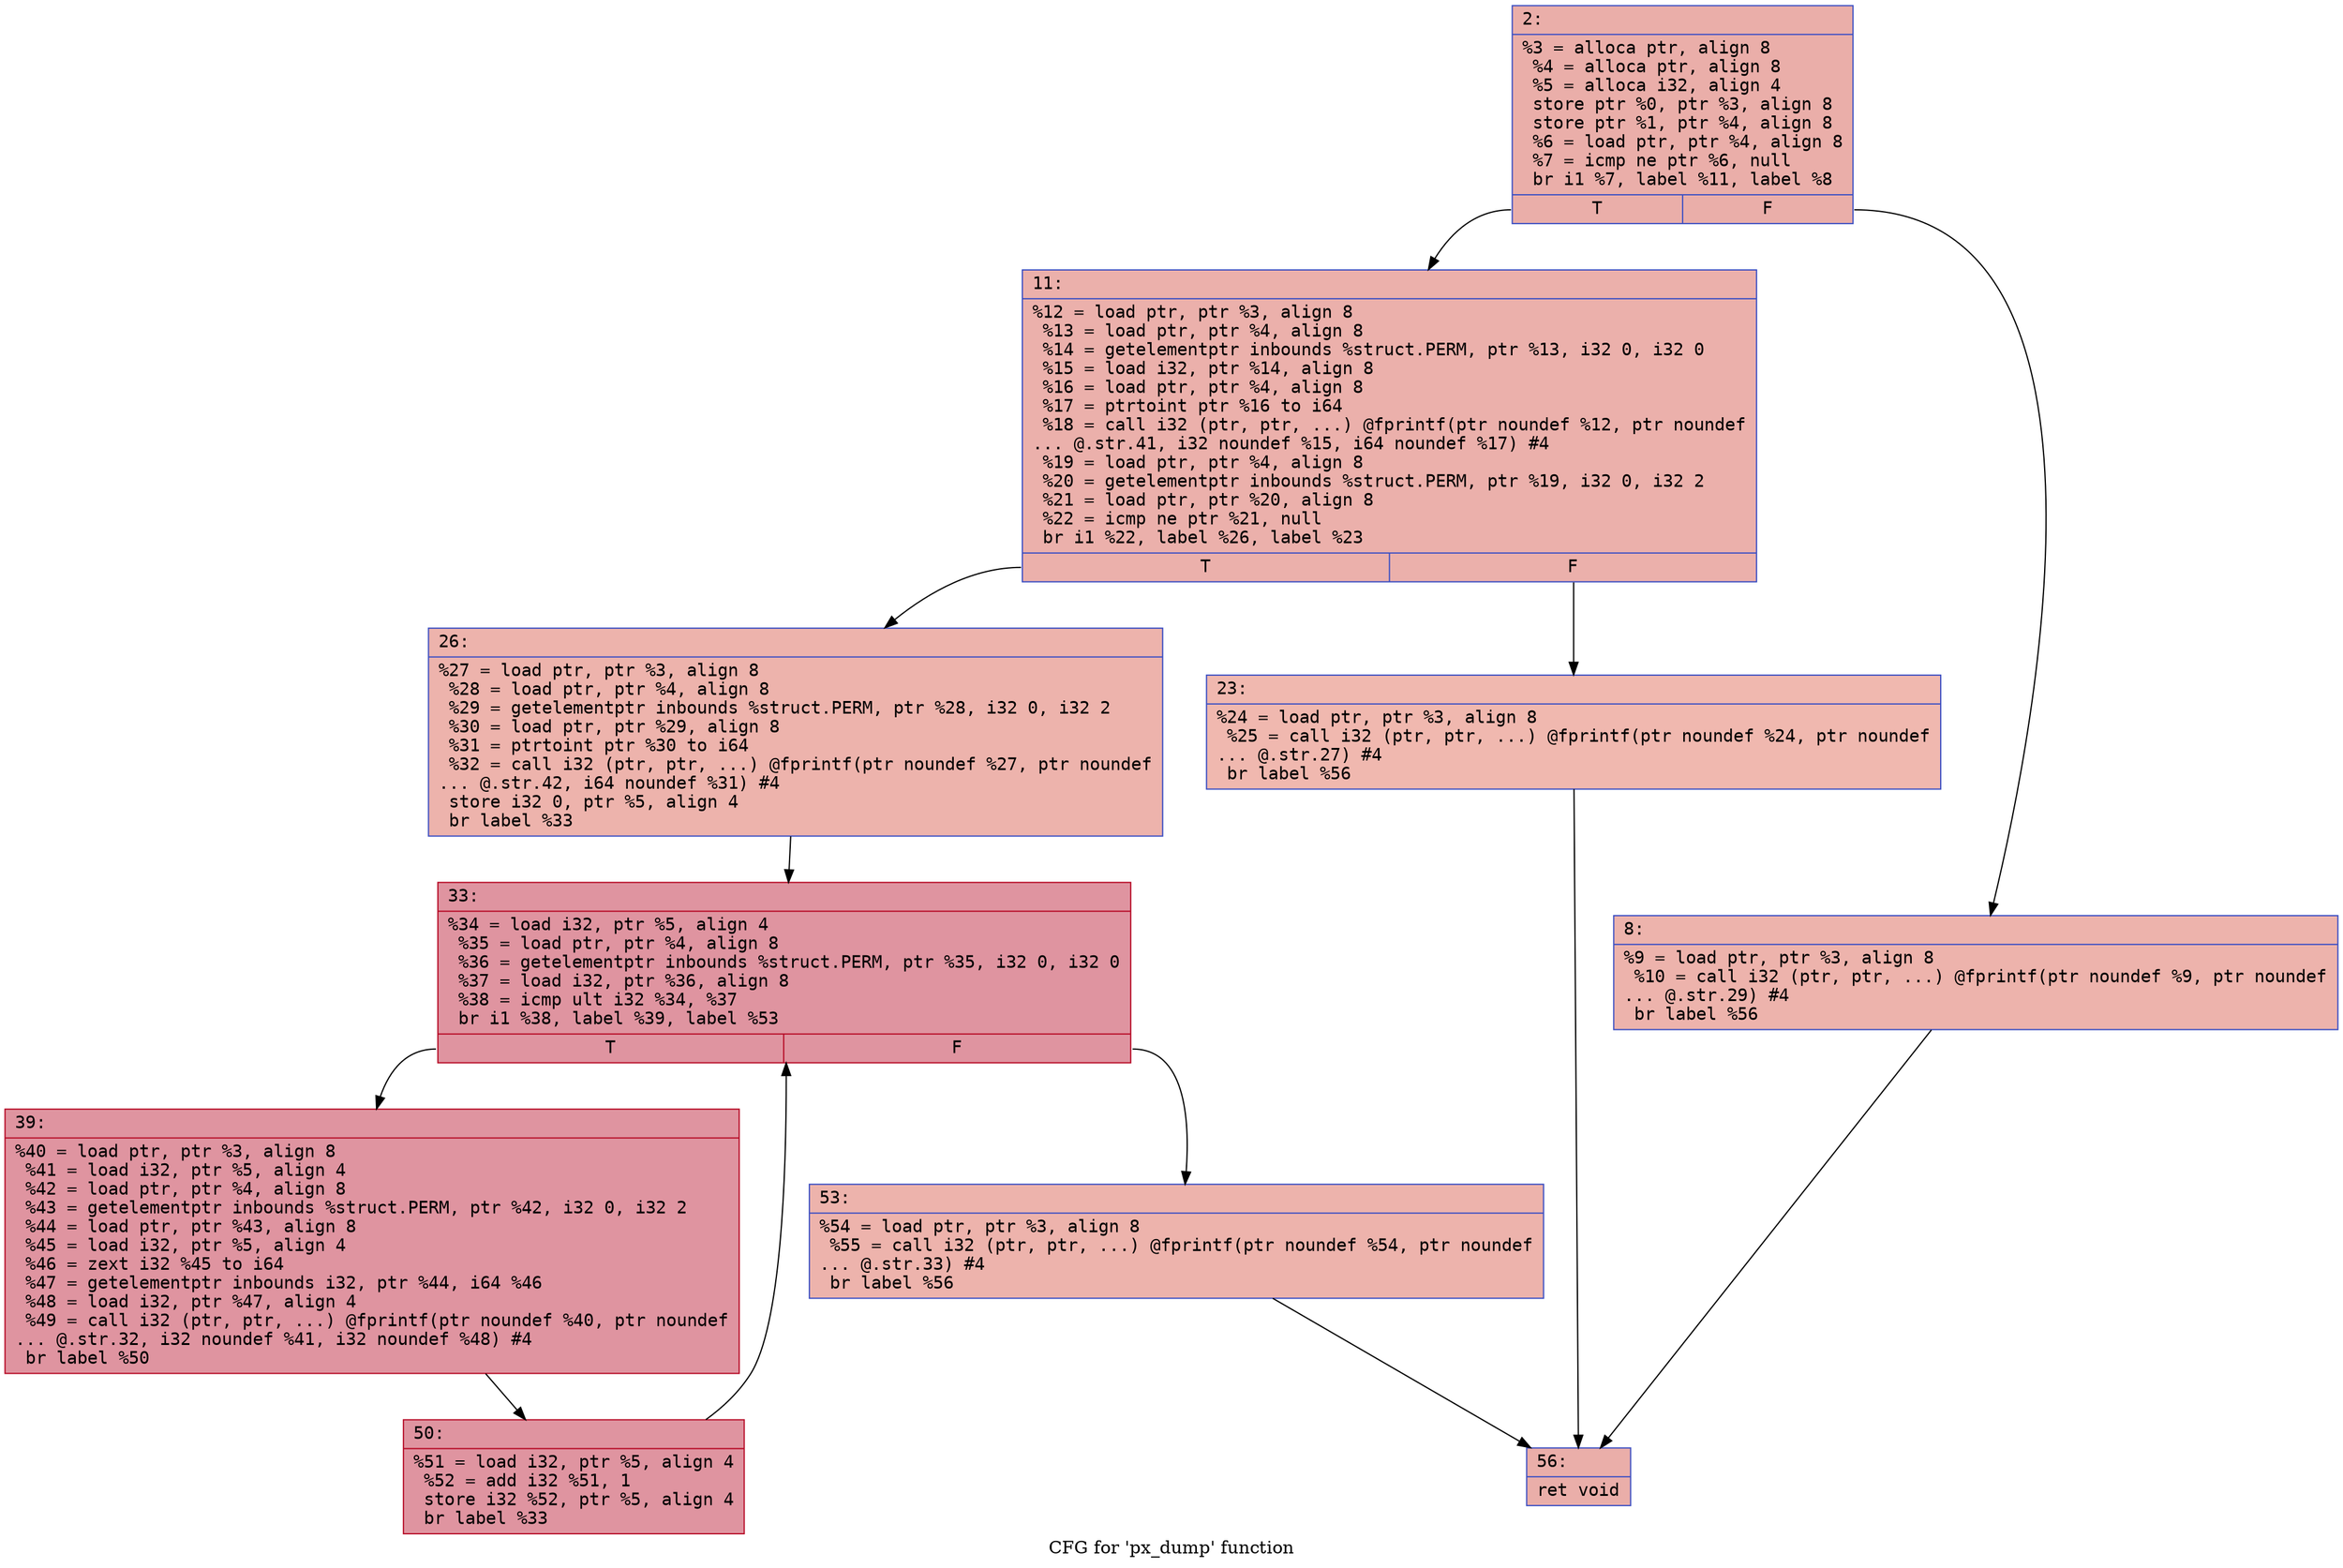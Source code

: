digraph "CFG for 'px_dump' function" {
	label="CFG for 'px_dump' function";

	Node0x600001ecddb0 [shape=record,color="#3d50c3ff", style=filled, fillcolor="#d0473d70" fontname="Courier",label="{2:\l|  %3 = alloca ptr, align 8\l  %4 = alloca ptr, align 8\l  %5 = alloca i32, align 4\l  store ptr %0, ptr %3, align 8\l  store ptr %1, ptr %4, align 8\l  %6 = load ptr, ptr %4, align 8\l  %7 = icmp ne ptr %6, null\l  br i1 %7, label %11, label %8\l|{<s0>T|<s1>F}}"];
	Node0x600001ecddb0:s0 -> Node0x600001ecde50[tooltip="2 -> 11\nProbability 62.50%" ];
	Node0x600001ecddb0:s1 -> Node0x600001ecde00[tooltip="2 -> 8\nProbability 37.50%" ];
	Node0x600001ecde00 [shape=record,color="#3d50c3ff", style=filled, fillcolor="#d6524470" fontname="Courier",label="{8:\l|  %9 = load ptr, ptr %3, align 8\l  %10 = call i32 (ptr, ptr, ...) @fprintf(ptr noundef %9, ptr noundef\l... @.str.29) #4\l  br label %56\l}"];
	Node0x600001ecde00 -> Node0x600001ece080[tooltip="8 -> 56\nProbability 100.00%" ];
	Node0x600001ecde50 [shape=record,color="#3d50c3ff", style=filled, fillcolor="#d24b4070" fontname="Courier",label="{11:\l|  %12 = load ptr, ptr %3, align 8\l  %13 = load ptr, ptr %4, align 8\l  %14 = getelementptr inbounds %struct.PERM, ptr %13, i32 0, i32 0\l  %15 = load i32, ptr %14, align 8\l  %16 = load ptr, ptr %4, align 8\l  %17 = ptrtoint ptr %16 to i64\l  %18 = call i32 (ptr, ptr, ...) @fprintf(ptr noundef %12, ptr noundef\l... @.str.41, i32 noundef %15, i64 noundef %17) #4\l  %19 = load ptr, ptr %4, align 8\l  %20 = getelementptr inbounds %struct.PERM, ptr %19, i32 0, i32 2\l  %21 = load ptr, ptr %20, align 8\l  %22 = icmp ne ptr %21, null\l  br i1 %22, label %26, label %23\l|{<s0>T|<s1>F}}"];
	Node0x600001ecde50:s0 -> Node0x600001ecdef0[tooltip="11 -> 26\nProbability 62.50%" ];
	Node0x600001ecde50:s1 -> Node0x600001ecdea0[tooltip="11 -> 23\nProbability 37.50%" ];
	Node0x600001ecdea0 [shape=record,color="#3d50c3ff", style=filled, fillcolor="#dc5d4a70" fontname="Courier",label="{23:\l|  %24 = load ptr, ptr %3, align 8\l  %25 = call i32 (ptr, ptr, ...) @fprintf(ptr noundef %24, ptr noundef\l... @.str.27) #4\l  br label %56\l}"];
	Node0x600001ecdea0 -> Node0x600001ece080[tooltip="23 -> 56\nProbability 100.00%" ];
	Node0x600001ecdef0 [shape=record,color="#3d50c3ff", style=filled, fillcolor="#d6524470" fontname="Courier",label="{26:\l|  %27 = load ptr, ptr %3, align 8\l  %28 = load ptr, ptr %4, align 8\l  %29 = getelementptr inbounds %struct.PERM, ptr %28, i32 0, i32 2\l  %30 = load ptr, ptr %29, align 8\l  %31 = ptrtoint ptr %30 to i64\l  %32 = call i32 (ptr, ptr, ...) @fprintf(ptr noundef %27, ptr noundef\l... @.str.42, i64 noundef %31) #4\l  store i32 0, ptr %5, align 4\l  br label %33\l}"];
	Node0x600001ecdef0 -> Node0x600001ecdf40[tooltip="26 -> 33\nProbability 100.00%" ];
	Node0x600001ecdf40 [shape=record,color="#b70d28ff", style=filled, fillcolor="#b70d2870" fontname="Courier",label="{33:\l|  %34 = load i32, ptr %5, align 4\l  %35 = load ptr, ptr %4, align 8\l  %36 = getelementptr inbounds %struct.PERM, ptr %35, i32 0, i32 0\l  %37 = load i32, ptr %36, align 8\l  %38 = icmp ult i32 %34, %37\l  br i1 %38, label %39, label %53\l|{<s0>T|<s1>F}}"];
	Node0x600001ecdf40:s0 -> Node0x600001ecdf90[tooltip="33 -> 39\nProbability 96.88%" ];
	Node0x600001ecdf40:s1 -> Node0x600001ece030[tooltip="33 -> 53\nProbability 3.12%" ];
	Node0x600001ecdf90 [shape=record,color="#b70d28ff", style=filled, fillcolor="#b70d2870" fontname="Courier",label="{39:\l|  %40 = load ptr, ptr %3, align 8\l  %41 = load i32, ptr %5, align 4\l  %42 = load ptr, ptr %4, align 8\l  %43 = getelementptr inbounds %struct.PERM, ptr %42, i32 0, i32 2\l  %44 = load ptr, ptr %43, align 8\l  %45 = load i32, ptr %5, align 4\l  %46 = zext i32 %45 to i64\l  %47 = getelementptr inbounds i32, ptr %44, i64 %46\l  %48 = load i32, ptr %47, align 4\l  %49 = call i32 (ptr, ptr, ...) @fprintf(ptr noundef %40, ptr noundef\l... @.str.32, i32 noundef %41, i32 noundef %48) #4\l  br label %50\l}"];
	Node0x600001ecdf90 -> Node0x600001ecdfe0[tooltip="39 -> 50\nProbability 100.00%" ];
	Node0x600001ecdfe0 [shape=record,color="#b70d28ff", style=filled, fillcolor="#b70d2870" fontname="Courier",label="{50:\l|  %51 = load i32, ptr %5, align 4\l  %52 = add i32 %51, 1\l  store i32 %52, ptr %5, align 4\l  br label %33\l}"];
	Node0x600001ecdfe0 -> Node0x600001ecdf40[tooltip="50 -> 33\nProbability 100.00%" ];
	Node0x600001ece030 [shape=record,color="#3d50c3ff", style=filled, fillcolor="#d6524470" fontname="Courier",label="{53:\l|  %54 = load ptr, ptr %3, align 8\l  %55 = call i32 (ptr, ptr, ...) @fprintf(ptr noundef %54, ptr noundef\l... @.str.33) #4\l  br label %56\l}"];
	Node0x600001ece030 -> Node0x600001ece080[tooltip="53 -> 56\nProbability 100.00%" ];
	Node0x600001ece080 [shape=record,color="#3d50c3ff", style=filled, fillcolor="#d0473d70" fontname="Courier",label="{56:\l|  ret void\l}"];
}
